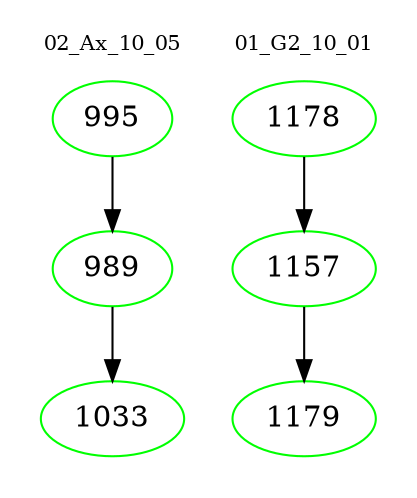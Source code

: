 digraph{
subgraph cluster_0 {
color = white
label = "02_Ax_10_05";
fontsize=10;
T0_995 [label="995", color="green"]
T0_995 -> T0_989 [color="black"]
T0_989 [label="989", color="green"]
T0_989 -> T0_1033 [color="black"]
T0_1033 [label="1033", color="green"]
}
subgraph cluster_1 {
color = white
label = "01_G2_10_01";
fontsize=10;
T1_1178 [label="1178", color="green"]
T1_1178 -> T1_1157 [color="black"]
T1_1157 [label="1157", color="green"]
T1_1157 -> T1_1179 [color="black"]
T1_1179 [label="1179", color="green"]
}
}
